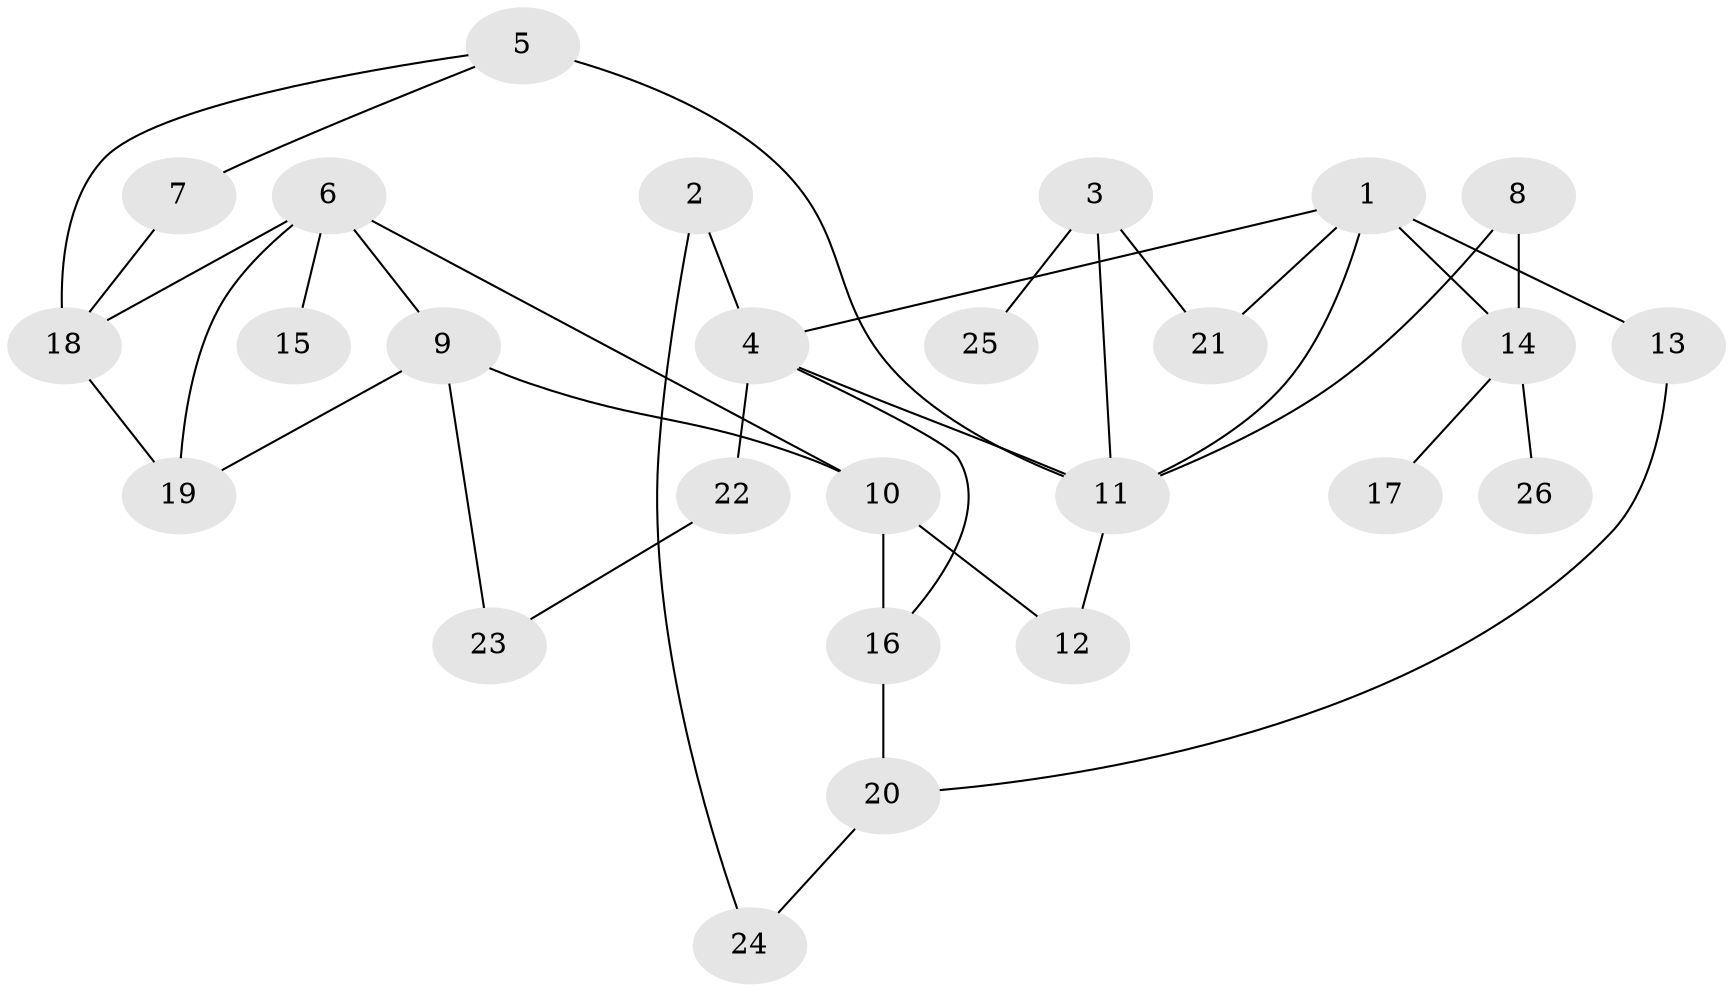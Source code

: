 // original degree distribution, {7: 0.0196078431372549, 3: 0.3333333333333333, 5: 0.0784313725490196, 2: 0.3137254901960784, 4: 0.058823529411764705, 1: 0.19607843137254902}
// Generated by graph-tools (version 1.1) at 2025/01/03/09/25 03:01:12]
// undirected, 26 vertices, 37 edges
graph export_dot {
graph [start="1"]
  node [color=gray90,style=filled];
  1;
  2;
  3;
  4;
  5;
  6;
  7;
  8;
  9;
  10;
  11;
  12;
  13;
  14;
  15;
  16;
  17;
  18;
  19;
  20;
  21;
  22;
  23;
  24;
  25;
  26;
  1 -- 4 [weight=1.0];
  1 -- 11 [weight=1.0];
  1 -- 13 [weight=2.0];
  1 -- 14 [weight=2.0];
  1 -- 21 [weight=1.0];
  2 -- 4 [weight=1.0];
  2 -- 24 [weight=1.0];
  3 -- 11 [weight=1.0];
  3 -- 21 [weight=1.0];
  3 -- 25 [weight=1.0];
  4 -- 11 [weight=1.0];
  4 -- 16 [weight=1.0];
  4 -- 22 [weight=1.0];
  5 -- 7 [weight=1.0];
  5 -- 11 [weight=2.0];
  5 -- 18 [weight=1.0];
  6 -- 9 [weight=1.0];
  6 -- 10 [weight=1.0];
  6 -- 15 [weight=1.0];
  6 -- 18 [weight=1.0];
  6 -- 19 [weight=1.0];
  7 -- 18 [weight=1.0];
  8 -- 11 [weight=1.0];
  8 -- 14 [weight=1.0];
  9 -- 10 [weight=1.0];
  9 -- 19 [weight=1.0];
  9 -- 23 [weight=1.0];
  10 -- 12 [weight=1.0];
  10 -- 16 [weight=2.0];
  11 -- 12 [weight=1.0];
  13 -- 20 [weight=1.0];
  14 -- 17 [weight=1.0];
  14 -- 26 [weight=1.0];
  16 -- 20 [weight=1.0];
  18 -- 19 [weight=1.0];
  20 -- 24 [weight=1.0];
  22 -- 23 [weight=1.0];
}
